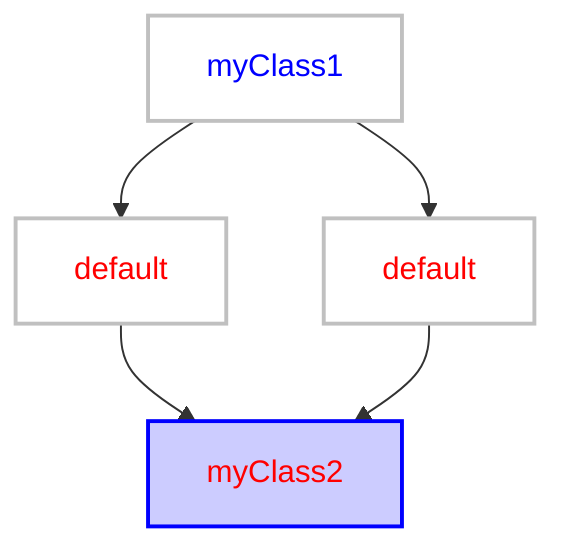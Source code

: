 graph TD
    A[myClass1] --> B[default] & C[default]
    B[default] & C[default] --> D[myClass2]
    classDef default stroke-width:2px,fill:none,stroke:silver
    classDef node color:red
    classDef myClass1 color:#0000ff
    classDef myClass2 stroke:#0000ff,fill:#ccccff
    class A myClass1
    class D myClass2